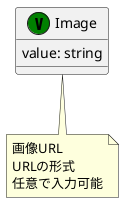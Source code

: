 @startuml Image

class "Image" as Image << (V, green) >> {
    value: string
}

note bottom of Image
    画像URL
    URLの形式
    任意で入力可能
end note

@enduml
